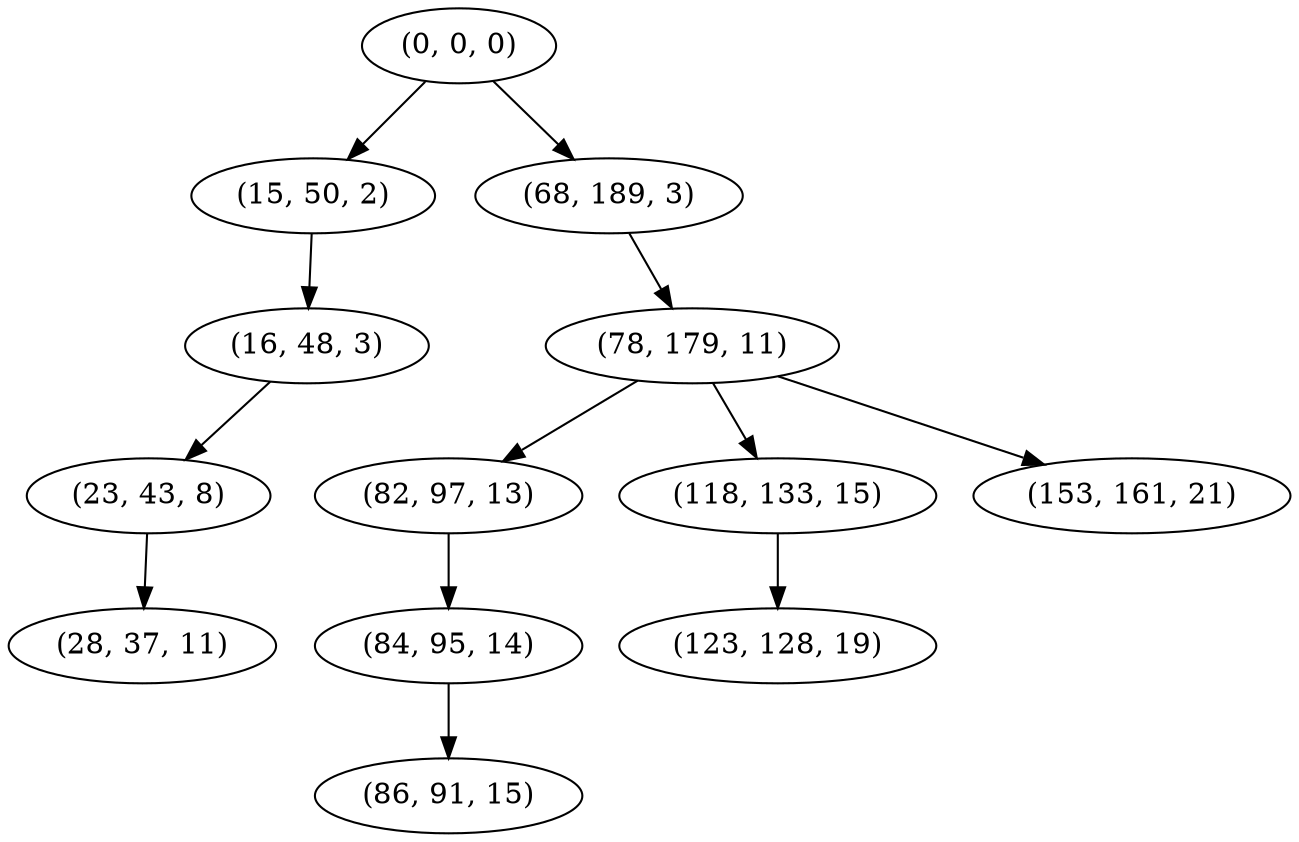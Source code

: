 digraph tree {
    "(0, 0, 0)";
    "(15, 50, 2)";
    "(16, 48, 3)";
    "(23, 43, 8)";
    "(28, 37, 11)";
    "(68, 189, 3)";
    "(78, 179, 11)";
    "(82, 97, 13)";
    "(84, 95, 14)";
    "(86, 91, 15)";
    "(118, 133, 15)";
    "(123, 128, 19)";
    "(153, 161, 21)";
    "(0, 0, 0)" -> "(15, 50, 2)";
    "(0, 0, 0)" -> "(68, 189, 3)";
    "(15, 50, 2)" -> "(16, 48, 3)";
    "(16, 48, 3)" -> "(23, 43, 8)";
    "(23, 43, 8)" -> "(28, 37, 11)";
    "(68, 189, 3)" -> "(78, 179, 11)";
    "(78, 179, 11)" -> "(82, 97, 13)";
    "(78, 179, 11)" -> "(118, 133, 15)";
    "(78, 179, 11)" -> "(153, 161, 21)";
    "(82, 97, 13)" -> "(84, 95, 14)";
    "(84, 95, 14)" -> "(86, 91, 15)";
    "(118, 133, 15)" -> "(123, 128, 19)";
}
